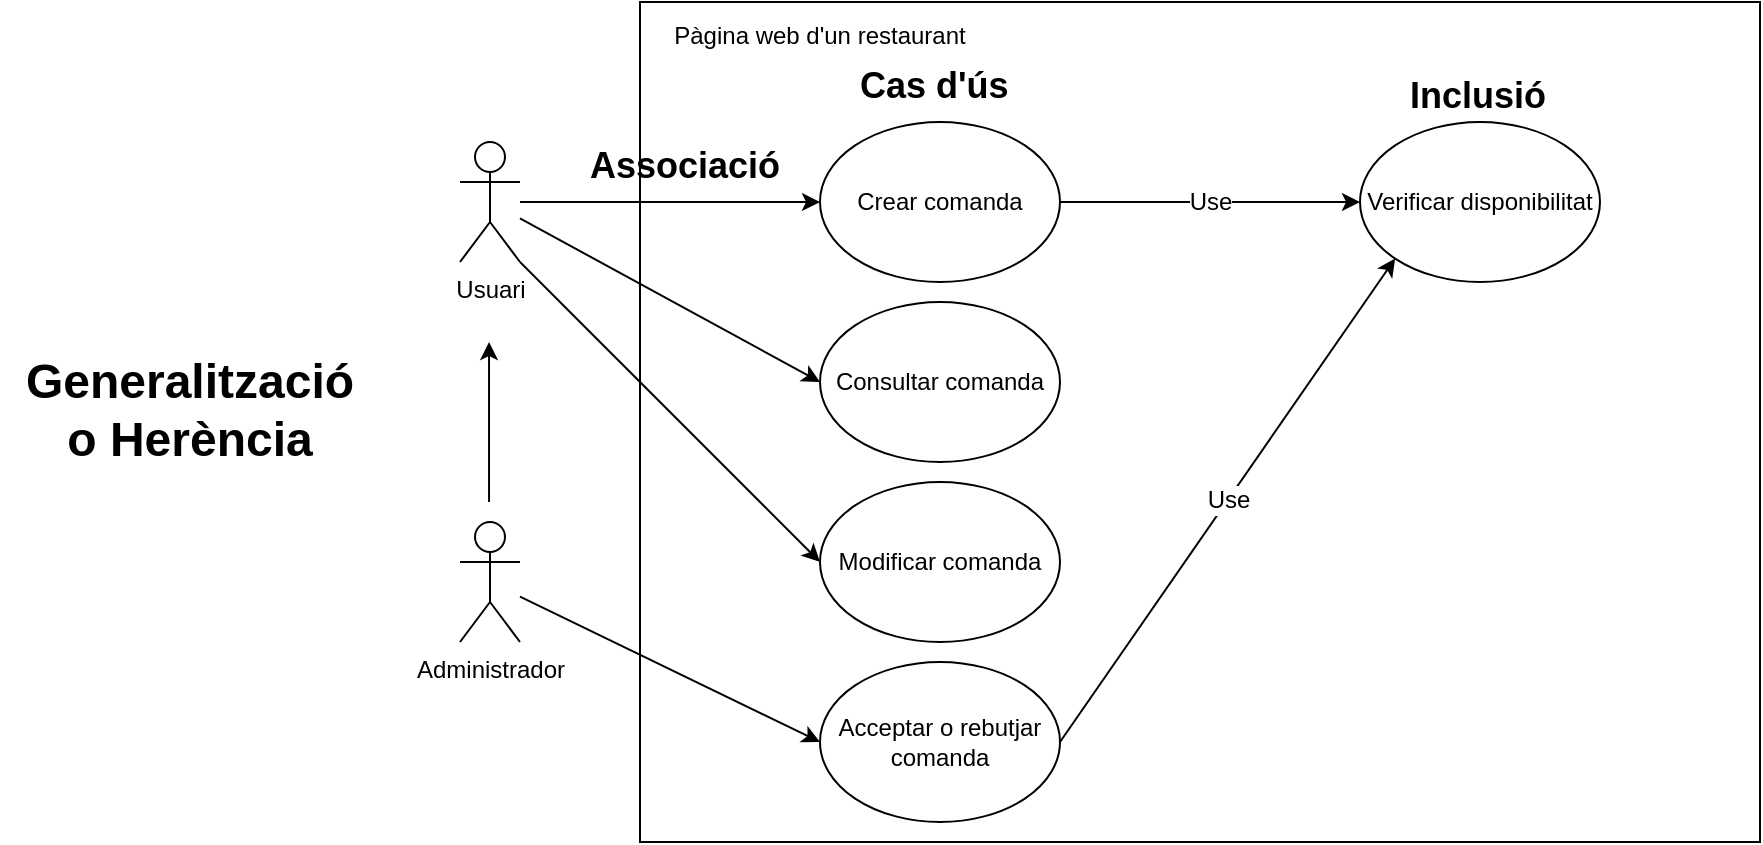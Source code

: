<mxfile version="20.4.0" type="device"><diagram id="BG-4qv9uDia5UXywwbCy" name="Página-1"><mxGraphModel dx="1816" dy="513" grid="1" gridSize="10" guides="1" tooltips="1" connect="1" arrows="1" fold="1" page="1" pageScale="1" pageWidth="827" pageHeight="1169" math="0" shadow="0"><root><mxCell id="0"/><mxCell id="1" parent="0"/><mxCell id="nb-2-rsrLmRYzJihcJX8-1" value="Usuari" style="shape=umlActor;verticalLabelPosition=bottom;verticalAlign=top;html=1;outlineConnect=0;" vertex="1" parent="1"><mxGeometry x="140" y="130" width="30" height="60" as="geometry"/></mxCell><mxCell id="nb-2-rsrLmRYzJihcJX8-2" value="Administrador" style="shape=umlActor;verticalLabelPosition=bottom;verticalAlign=top;html=1;outlineConnect=0;" vertex="1" parent="1"><mxGeometry x="140" y="320" width="30" height="60" as="geometry"/></mxCell><mxCell id="nb-2-rsrLmRYzJihcJX8-3" value="" style="rounded=0;whiteSpace=wrap;html=1;" vertex="1" parent="1"><mxGeometry x="230" y="60" width="560" height="420" as="geometry"/></mxCell><mxCell id="nb-2-rsrLmRYzJihcJX8-6" value="&lt;h1&gt;Generalització o Herència&lt;/h1&gt;" style="text;html=1;strokeColor=none;fillColor=none;spacing=5;spacingTop=-20;whiteSpace=wrap;overflow=hidden;rounded=0;align=center;" vertex="1" parent="1"><mxGeometry x="-90" y="230" width="190" height="70" as="geometry"/></mxCell><mxCell id="nb-2-rsrLmRYzJihcJX8-8" value="" style="endArrow=classic;html=1;rounded=0;" edge="1" parent="1"><mxGeometry width="50" height="50" relative="1" as="geometry"><mxPoint x="154.52" y="310" as="sourcePoint"/><mxPoint x="154.52" y="230" as="targetPoint"/></mxGeometry></mxCell><mxCell id="nb-2-rsrLmRYzJihcJX8-9" value="" style="ellipse;whiteSpace=wrap;html=1;" vertex="1" parent="1"><mxGeometry x="320" y="120" width="120" height="80" as="geometry"/></mxCell><mxCell id="nb-2-rsrLmRYzJihcJX8-10" value="" style="ellipse;whiteSpace=wrap;html=1;" vertex="1" parent="1"><mxGeometry x="320" y="210" width="120" height="80" as="geometry"/></mxCell><mxCell id="nb-2-rsrLmRYzJihcJX8-11" value="" style="ellipse;whiteSpace=wrap;html=1;" vertex="1" parent="1"><mxGeometry x="320" y="300" width="120" height="80" as="geometry"/></mxCell><mxCell id="nb-2-rsrLmRYzJihcJX8-12" value="" style="ellipse;whiteSpace=wrap;html=1;" vertex="1" parent="1"><mxGeometry x="320" y="390" width="120" height="80" as="geometry"/></mxCell><mxCell id="nb-2-rsrLmRYzJihcJX8-13" value="Crear comanda" style="text;html=1;strokeColor=none;fillColor=none;align=center;verticalAlign=middle;whiteSpace=wrap;rounded=0;" vertex="1" parent="1"><mxGeometry x="335" y="145" width="90" height="30" as="geometry"/></mxCell><mxCell id="nb-2-rsrLmRYzJihcJX8-14" value="Consultar comanda" style="text;html=1;strokeColor=none;fillColor=none;align=center;verticalAlign=middle;whiteSpace=wrap;rounded=0;" vertex="1" parent="1"><mxGeometry x="320" y="235" width="120" height="30" as="geometry"/></mxCell><mxCell id="nb-2-rsrLmRYzJihcJX8-15" value="Modificar comanda" style="text;html=1;strokeColor=none;fillColor=none;align=center;verticalAlign=middle;whiteSpace=wrap;rounded=0;" vertex="1" parent="1"><mxGeometry x="320" y="325" width="120" height="30" as="geometry"/></mxCell><mxCell id="nb-2-rsrLmRYzJihcJX8-16" value="Acceptar o rebutjar comanda" style="text;html=1;strokeColor=none;fillColor=none;align=center;verticalAlign=middle;whiteSpace=wrap;rounded=0;" vertex="1" parent="1"><mxGeometry x="320" y="415" width="120" height="30" as="geometry"/></mxCell><mxCell id="nb-2-rsrLmRYzJihcJX8-17" value="" style="endArrow=classic;html=1;rounded=0;entryX=0;entryY=0.5;entryDx=0;entryDy=0;" edge="1" parent="1" source="nb-2-rsrLmRYzJihcJX8-2" target="nb-2-rsrLmRYzJihcJX8-16"><mxGeometry width="50" height="50" relative="1" as="geometry"><mxPoint x="190" y="360" as="sourcePoint"/><mxPoint x="370" y="300" as="targetPoint"/></mxGeometry></mxCell><mxCell id="nb-2-rsrLmRYzJihcJX8-18" value="" style="endArrow=classic;html=1;rounded=0;entryX=0;entryY=0.5;entryDx=0;entryDy=0;" edge="1" parent="1" source="nb-2-rsrLmRYzJihcJX8-1" target="nb-2-rsrLmRYzJihcJX8-9"><mxGeometry width="50" height="50" relative="1" as="geometry"><mxPoint x="320" y="350" as="sourcePoint"/><mxPoint x="370" y="300" as="targetPoint"/></mxGeometry></mxCell><mxCell id="nb-2-rsrLmRYzJihcJX8-19" value="" style="endArrow=classic;html=1;rounded=0;entryX=0;entryY=0.5;entryDx=0;entryDy=0;" edge="1" parent="1" source="nb-2-rsrLmRYzJihcJX8-1" target="nb-2-rsrLmRYzJihcJX8-10"><mxGeometry width="50" height="50" relative="1" as="geometry"><mxPoint x="320" y="350" as="sourcePoint"/><mxPoint x="370" y="300" as="targetPoint"/></mxGeometry></mxCell><mxCell id="nb-2-rsrLmRYzJihcJX8-20" value="" style="endArrow=classic;html=1;rounded=0;exitX=1;exitY=1;exitDx=0;exitDy=0;exitPerimeter=0;entryX=0;entryY=0.5;entryDx=0;entryDy=0;" edge="1" parent="1" source="nb-2-rsrLmRYzJihcJX8-1" target="nb-2-rsrLmRYzJihcJX8-15"><mxGeometry width="50" height="50" relative="1" as="geometry"><mxPoint x="320" y="350" as="sourcePoint"/><mxPoint x="370" y="300" as="targetPoint"/></mxGeometry></mxCell><mxCell id="nb-2-rsrLmRYzJihcJX8-21" value="&lt;h1&gt;&lt;font style=&quot;font-size: 18px;&quot;&gt;Cas d'ús&lt;/font&gt;&lt;/h1&gt;" style="text;html=1;strokeColor=none;fillColor=none;spacing=5;spacingTop=-20;whiteSpace=wrap;overflow=hidden;rounded=0;" vertex="1" parent="1"><mxGeometry x="335" y="80" width="190" height="50" as="geometry"/></mxCell><mxCell id="nb-2-rsrLmRYzJihcJX8-22" value="&lt;h1&gt;&lt;span style=&quot;font-size: 18px;&quot;&gt;Associació&lt;/span&gt;&lt;/h1&gt;" style="text;html=1;strokeColor=none;fillColor=none;spacing=5;spacingTop=-20;whiteSpace=wrap;overflow=hidden;rounded=0;fontSize=18;" vertex="1" parent="1"><mxGeometry x="200" y="100" width="120" height="60" as="geometry"/></mxCell><mxCell id="nb-2-rsrLmRYzJihcJX8-23" value="&lt;font style=&quot;font-size: 12px;&quot;&gt;Pàgina web d'un restaurant&lt;/font&gt;" style="text;html=1;strokeColor=none;fillColor=none;align=center;verticalAlign=middle;whiteSpace=wrap;rounded=0;fontSize=18;" vertex="1" parent="1"><mxGeometry x="240" y="60" width="160" height="30" as="geometry"/></mxCell><mxCell id="nb-2-rsrLmRYzJihcJX8-24" value="" style="ellipse;whiteSpace=wrap;html=1;fontSize=12;" vertex="1" parent="1"><mxGeometry x="590" y="120" width="120" height="80" as="geometry"/></mxCell><mxCell id="nb-2-rsrLmRYzJihcJX8-27" value="" style="endArrow=classic;html=1;rounded=0;fontSize=12;exitX=1;exitY=0.5;exitDx=0;exitDy=0;entryX=0;entryY=0.5;entryDx=0;entryDy=0;" edge="1" parent="1" source="nb-2-rsrLmRYzJihcJX8-9" target="nb-2-rsrLmRYzJihcJX8-24"><mxGeometry relative="1" as="geometry"><mxPoint x="360" y="280" as="sourcePoint"/><mxPoint x="460" y="280" as="targetPoint"/></mxGeometry></mxCell><mxCell id="nb-2-rsrLmRYzJihcJX8-28" value="Use" style="edgeLabel;resizable=0;html=1;align=center;verticalAlign=middle;fontSize=12;" connectable="0" vertex="1" parent="nb-2-rsrLmRYzJihcJX8-27"><mxGeometry relative="1" as="geometry"/></mxCell><mxCell id="nb-2-rsrLmRYzJihcJX8-29" value="Verificar disponibilitat" style="text;html=1;strokeColor=none;fillColor=none;align=center;verticalAlign=middle;whiteSpace=wrap;rounded=0;fontSize=12;" vertex="1" parent="1"><mxGeometry x="590" y="145" width="120" height="30" as="geometry"/></mxCell><mxCell id="nb-2-rsrLmRYzJihcJX8-30" value="" style="endArrow=classic;html=1;rounded=0;fontSize=12;exitX=1;exitY=0.5;exitDx=0;exitDy=0;entryX=0;entryY=1;entryDx=0;entryDy=0;" edge="1" parent="1" source="nb-2-rsrLmRYzJihcJX8-16" target="nb-2-rsrLmRYzJihcJX8-24"><mxGeometry relative="1" as="geometry"><mxPoint x="360" y="280" as="sourcePoint"/><mxPoint x="460" y="280" as="targetPoint"/></mxGeometry></mxCell><mxCell id="nb-2-rsrLmRYzJihcJX8-31" value="Use" style="edgeLabel;resizable=0;html=1;align=center;verticalAlign=middle;fontSize=12;" connectable="0" vertex="1" parent="nb-2-rsrLmRYzJihcJX8-30"><mxGeometry relative="1" as="geometry"/></mxCell><mxCell id="nb-2-rsrLmRYzJihcJX8-32" value="&lt;h1&gt;&lt;font style=&quot;font-size: 18px;&quot;&gt;Inclusió&lt;/font&gt;&lt;/h1&gt;" style="text;html=1;strokeColor=none;fillColor=none;spacing=5;spacingTop=-20;whiteSpace=wrap;overflow=hidden;rounded=0;fontSize=12;" vertex="1" parent="1"><mxGeometry x="610" y="85" width="80" height="40" as="geometry"/></mxCell></root></mxGraphModel></diagram></mxfile>